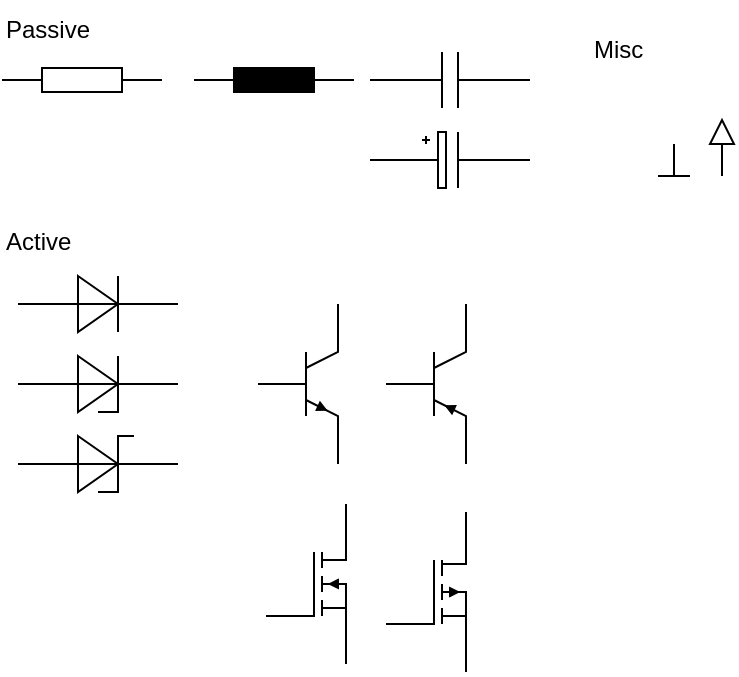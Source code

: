 <mxfile version="24.8.3">
  <diagram name="Seite-1" id="uJF8WzIQmdPLeI6v2VDX">
    <mxGraphModel dx="989" dy="541" grid="1" gridSize="2" guides="1" tooltips="1" connect="1" arrows="1" fold="1" page="1" pageScale="1" pageWidth="827" pageHeight="1169" math="1" shadow="0">
      <root>
        <mxCell id="0" />
        <mxCell id="1" parent="0" />
        <mxCell id="lXGe02pRSFepRyIFXycR-117" value="" style="group" vertex="1" connectable="0" parent="1">
          <mxGeometry x="120" y="42" width="80" height="12" as="geometry" />
        </mxCell>
        <mxCell id="lXGe02pRSFepRyIFXycR-118" value="" style="rounded=0;whiteSpace=wrap;html=1;movable=1;resizable=1;rotatable=1;deletable=1;editable=1;locked=0;connectable=0;container=0;rotation=0;points=[];glass=0;fillColor=#000000;" vertex="1" parent="lXGe02pRSFepRyIFXycR-117">
          <mxGeometry x="20" width="40" height="12" as="geometry" />
        </mxCell>
        <mxCell id="lXGe02pRSFepRyIFXycR-119" value="" style="endArrow=none;html=1;rounded=0;exitX=1;exitY=0.5;exitDx=0;exitDy=0;movable=1;resizable=1;rotatable=1;deletable=1;editable=1;locked=0;connectable=1;" edge="1" parent="lXGe02pRSFepRyIFXycR-117" source="lXGe02pRSFepRyIFXycR-118">
          <mxGeometry width="50" height="50" relative="1" as="geometry">
            <mxPoint x="80" y="76" as="sourcePoint" />
            <mxPoint x="80" y="6" as="targetPoint" />
          </mxGeometry>
        </mxCell>
        <mxCell id="lXGe02pRSFepRyIFXycR-120" value="" style="endArrow=none;html=1;rounded=0;exitX=0;exitY=0.5;exitDx=0;exitDy=0;movable=1;resizable=1;rotatable=1;deletable=1;editable=1;locked=0;connectable=1;" edge="1" parent="lXGe02pRSFepRyIFXycR-117" source="lXGe02pRSFepRyIFXycR-118">
          <mxGeometry width="50" height="50" relative="1" as="geometry">
            <mxPoint x="15" y="6" as="sourcePoint" />
            <mxPoint y="6" as="targetPoint" />
          </mxGeometry>
        </mxCell>
        <mxCell id="lXGe02pRSFepRyIFXycR-121" value="" style="group" vertex="1" connectable="0" parent="1">
          <mxGeometry x="24" y="42" width="80" height="12" as="geometry" />
        </mxCell>
        <mxCell id="lXGe02pRSFepRyIFXycR-122" value="" style="rounded=0;whiteSpace=wrap;html=1;movable=1;resizable=1;rotatable=1;deletable=1;editable=1;locked=0;connectable=0;container=0;rotation=0;points=[];glass=0;fillColor=none;" vertex="1" parent="lXGe02pRSFepRyIFXycR-121">
          <mxGeometry x="20" width="40" height="12" as="geometry" />
        </mxCell>
        <mxCell id="lXGe02pRSFepRyIFXycR-123" value="" style="endArrow=none;html=1;rounded=0;exitX=1;exitY=0.5;exitDx=0;exitDy=0;movable=1;resizable=1;rotatable=1;deletable=1;editable=1;locked=0;connectable=1;" edge="1" parent="lXGe02pRSFepRyIFXycR-121" source="lXGe02pRSFepRyIFXycR-122">
          <mxGeometry width="50" height="50" relative="1" as="geometry">
            <mxPoint x="80" y="76" as="sourcePoint" />
            <mxPoint x="80" y="6" as="targetPoint" />
          </mxGeometry>
        </mxCell>
        <mxCell id="lXGe02pRSFepRyIFXycR-124" value="" style="endArrow=none;html=1;rounded=0;exitX=0;exitY=0.5;exitDx=0;exitDy=0;movable=1;resizable=1;rotatable=1;deletable=1;editable=1;locked=0;connectable=1;" edge="1" parent="lXGe02pRSFepRyIFXycR-121" source="lXGe02pRSFepRyIFXycR-122">
          <mxGeometry width="50" height="50" relative="1" as="geometry">
            <mxPoint x="15" y="6" as="sourcePoint" />
            <mxPoint y="6" as="targetPoint" />
          </mxGeometry>
        </mxCell>
        <mxCell id="lXGe02pRSFepRyIFXycR-125" value="" style="group" vertex="1" connectable="0" parent="1">
          <mxGeometry x="208" y="34" width="80" height="28" as="geometry" />
        </mxCell>
        <mxCell id="lXGe02pRSFepRyIFXycR-126" value="" style="endArrow=none;html=1;rounded=0;movable=1;resizable=1;rotatable=1;deletable=1;editable=1;locked=0;connectable=1;" edge="1" parent="lXGe02pRSFepRyIFXycR-125">
          <mxGeometry width="50" height="50" relative="1" as="geometry">
            <mxPoint x="44" y="14" as="sourcePoint" />
            <mxPoint x="80" y="14" as="targetPoint" />
          </mxGeometry>
        </mxCell>
        <mxCell id="lXGe02pRSFepRyIFXycR-127" value="" style="endArrow=none;html=1;rounded=0;movable=1;resizable=1;rotatable=1;deletable=1;editable=1;locked=0;connectable=1;" edge="1" parent="lXGe02pRSFepRyIFXycR-125">
          <mxGeometry width="50" height="50" relative="1" as="geometry">
            <mxPoint x="36" y="14" as="sourcePoint" />
            <mxPoint y="14" as="targetPoint" />
          </mxGeometry>
        </mxCell>
        <mxCell id="lXGe02pRSFepRyIFXycR-128" value="" style="endArrow=none;html=1;rounded=0;movable=1;resizable=1;rotatable=1;deletable=1;editable=1;locked=0;connectable=1;" edge="1" parent="lXGe02pRSFepRyIFXycR-125">
          <mxGeometry width="50" height="50" relative="1" as="geometry">
            <mxPoint x="36" y="28" as="sourcePoint" />
            <mxPoint x="36" as="targetPoint" />
          </mxGeometry>
        </mxCell>
        <mxCell id="lXGe02pRSFepRyIFXycR-129" value="" style="endArrow=none;html=1;rounded=0;movable=1;resizable=1;rotatable=1;deletable=1;editable=1;locked=0;connectable=1;" edge="1" parent="lXGe02pRSFepRyIFXycR-125">
          <mxGeometry width="50" height="50" relative="1" as="geometry">
            <mxPoint x="44" y="28" as="sourcePoint" />
            <mxPoint x="44" as="targetPoint" />
          </mxGeometry>
        </mxCell>
        <mxCell id="lXGe02pRSFepRyIFXycR-130" value="" style="group" vertex="1" connectable="0" parent="1">
          <mxGeometry x="208" y="74" width="80" height="28" as="geometry" />
        </mxCell>
        <mxCell id="lXGe02pRSFepRyIFXycR-131" value="" style="endArrow=none;html=1;rounded=0;movable=1;resizable=1;rotatable=1;deletable=1;editable=1;locked=0;connectable=1;" edge="1" parent="lXGe02pRSFepRyIFXycR-130">
          <mxGeometry width="50" height="50" relative="1" as="geometry">
            <mxPoint x="44" y="14" as="sourcePoint" />
            <mxPoint x="80" y="14" as="targetPoint" />
          </mxGeometry>
        </mxCell>
        <mxCell id="lXGe02pRSFepRyIFXycR-132" value="" style="endArrow=none;html=1;rounded=0;movable=1;resizable=1;rotatable=1;deletable=1;editable=1;locked=0;connectable=1;" edge="1" parent="lXGe02pRSFepRyIFXycR-130">
          <mxGeometry width="50" height="50" relative="1" as="geometry">
            <mxPoint x="34" y="14" as="sourcePoint" />
            <mxPoint y="14" as="targetPoint" />
          </mxGeometry>
        </mxCell>
        <mxCell id="lXGe02pRSFepRyIFXycR-133" value="" style="endArrow=none;html=1;rounded=0;movable=1;resizable=1;rotatable=1;deletable=1;editable=1;locked=0;connectable=1;" edge="1" parent="lXGe02pRSFepRyIFXycR-130">
          <mxGeometry width="50" height="50" relative="1" as="geometry">
            <mxPoint x="44" y="28" as="sourcePoint" />
            <mxPoint x="44" as="targetPoint" />
          </mxGeometry>
        </mxCell>
        <mxCell id="lXGe02pRSFepRyIFXycR-134" value="" style="rounded=0;whiteSpace=wrap;html=1;fillColor=none;connectable=0;" vertex="1" parent="lXGe02pRSFepRyIFXycR-130">
          <mxGeometry x="34" width="4" height="28" as="geometry" />
        </mxCell>
        <mxCell id="lXGe02pRSFepRyIFXycR-135" value="" style="endArrow=none;html=1;rounded=0;movable=1;resizable=1;rotatable=1;deletable=1;editable=1;locked=0;connectable=1;" edge="1" parent="lXGe02pRSFepRyIFXycR-130">
          <mxGeometry width="50" height="50" relative="1" as="geometry">
            <mxPoint x="28" y="6" as="sourcePoint" />
            <mxPoint x="28" y="2" as="targetPoint" />
          </mxGeometry>
        </mxCell>
        <mxCell id="lXGe02pRSFepRyIFXycR-136" value="" style="endArrow=none;html=1;rounded=0;movable=1;resizable=1;rotatable=1;deletable=1;editable=1;locked=0;connectable=1;" edge="1" parent="lXGe02pRSFepRyIFXycR-130">
          <mxGeometry width="50" height="50" relative="1" as="geometry">
            <mxPoint x="30" y="4" as="sourcePoint" />
            <mxPoint x="26" y="4" as="targetPoint" />
            <Array as="points">
              <mxPoint x="28" y="4" />
            </Array>
          </mxGeometry>
        </mxCell>
        <mxCell id="lXGe02pRSFepRyIFXycR-137" value="" style="group" vertex="1" connectable="0" parent="1">
          <mxGeometry x="32" y="146" width="80" height="28" as="geometry" />
        </mxCell>
        <mxCell id="lXGe02pRSFepRyIFXycR-138" value="" style="endArrow=none;html=1;rounded=0;movable=1;resizable=1;rotatable=1;deletable=1;editable=1;locked=0;connectable=1;" edge="1" parent="lXGe02pRSFepRyIFXycR-137">
          <mxGeometry width="50" height="50" relative="1" as="geometry">
            <mxPoint x="80" y="14" as="sourcePoint" />
            <mxPoint y="14" as="targetPoint" />
          </mxGeometry>
        </mxCell>
        <mxCell id="lXGe02pRSFepRyIFXycR-139" value="" style="endArrow=none;html=1;rounded=0;movable=1;resizable=1;rotatable=1;deletable=1;editable=1;locked=0;connectable=1;" edge="1" parent="lXGe02pRSFepRyIFXycR-137">
          <mxGeometry width="50" height="50" relative="1" as="geometry">
            <mxPoint x="50" y="28" as="sourcePoint" />
            <mxPoint x="50" as="targetPoint" />
          </mxGeometry>
        </mxCell>
        <mxCell id="lXGe02pRSFepRyIFXycR-140" value="" style="triangle;whiteSpace=wrap;html=1;fillColor=none;rounded=0;points=[];connectable=0;" vertex="1" parent="lXGe02pRSFepRyIFXycR-137">
          <mxGeometry x="30" width="20" height="28" as="geometry" />
        </mxCell>
        <mxCell id="lXGe02pRSFepRyIFXycR-141" value="" style="group" vertex="1" connectable="0" parent="1">
          <mxGeometry x="32" y="186" width="80" height="28" as="geometry" />
        </mxCell>
        <mxCell id="lXGe02pRSFepRyIFXycR-142" value="" style="endArrow=none;html=1;rounded=0;movable=1;resizable=1;rotatable=1;deletable=1;editable=1;locked=0;connectable=1;" edge="1" parent="lXGe02pRSFepRyIFXycR-141">
          <mxGeometry width="50" height="50" relative="1" as="geometry">
            <mxPoint x="80" y="14" as="sourcePoint" />
            <mxPoint y="14" as="targetPoint" />
          </mxGeometry>
        </mxCell>
        <mxCell id="lXGe02pRSFepRyIFXycR-143" value="" style="endArrow=none;html=1;rounded=0;movable=1;resizable=1;rotatable=1;deletable=1;editable=1;locked=0;connectable=1;" edge="1" parent="lXGe02pRSFepRyIFXycR-141">
          <mxGeometry width="50" height="50" relative="1" as="geometry">
            <mxPoint x="40" y="28" as="sourcePoint" />
            <mxPoint x="50" as="targetPoint" />
            <Array as="points">
              <mxPoint x="50" y="28" />
            </Array>
          </mxGeometry>
        </mxCell>
        <mxCell id="lXGe02pRSFepRyIFXycR-144" value="" style="triangle;whiteSpace=wrap;html=1;fillColor=none;rounded=0;points=[];connectable=0;container=0;" vertex="1" parent="lXGe02pRSFepRyIFXycR-141">
          <mxGeometry x="30" width="20" height="28" as="geometry" />
        </mxCell>
        <mxCell id="lXGe02pRSFepRyIFXycR-145" value="" style="group" vertex="1" connectable="0" parent="1">
          <mxGeometry x="32" y="226" width="80" height="28" as="geometry" />
        </mxCell>
        <mxCell id="lXGe02pRSFepRyIFXycR-146" value="" style="endArrow=none;html=1;rounded=0;movable=1;resizable=1;rotatable=1;deletable=1;editable=1;locked=0;connectable=1;" edge="1" parent="lXGe02pRSFepRyIFXycR-145">
          <mxGeometry width="50" height="50" relative="1" as="geometry">
            <mxPoint x="80" y="14" as="sourcePoint" />
            <mxPoint y="14" as="targetPoint" />
          </mxGeometry>
        </mxCell>
        <mxCell id="lXGe02pRSFepRyIFXycR-147" value="" style="triangle;whiteSpace=wrap;html=1;fillColor=none;rounded=0;points=[];connectable=0;container=0;" vertex="1" parent="lXGe02pRSFepRyIFXycR-145">
          <mxGeometry x="30" width="20" height="28" as="geometry" />
        </mxCell>
        <mxCell id="lXGe02pRSFepRyIFXycR-148" value="" style="endArrow=none;html=1;rounded=0;movable=1;resizable=1;rotatable=1;deletable=1;editable=1;locked=0;connectable=1;" edge="1" parent="lXGe02pRSFepRyIFXycR-145">
          <mxGeometry width="50" height="50" relative="1" as="geometry">
            <mxPoint x="40" y="28" as="sourcePoint" />
            <mxPoint x="58" as="targetPoint" />
            <Array as="points">
              <mxPoint x="50" y="28" />
              <mxPoint x="50" />
            </Array>
          </mxGeometry>
        </mxCell>
        <mxCell id="lXGe02pRSFepRyIFXycR-149" value="" style="group;flipH=0;flipV=0;" vertex="1" connectable="0" parent="1">
          <mxGeometry x="152" y="160" width="40" height="80" as="geometry" />
        </mxCell>
        <mxCell id="lXGe02pRSFepRyIFXycR-150" value="" style="endArrow=none;html=1;rounded=0;movable=1;resizable=1;rotatable=1;deletable=1;editable=1;locked=0;connectable=1;" edge="1" parent="lXGe02pRSFepRyIFXycR-149">
          <mxGeometry width="50" height="50" relative="1" as="geometry">
            <mxPoint x="24" y="32" as="sourcePoint" />
            <mxPoint x="40" as="targetPoint" />
            <Array as="points">
              <mxPoint x="40" y="24" />
            </Array>
          </mxGeometry>
        </mxCell>
        <mxCell id="lXGe02pRSFepRyIFXycR-151" value="" style="endArrow=none;html=1;rounded=0;movable=1;resizable=1;rotatable=1;deletable=1;editable=1;locked=0;connectable=1;" edge="1" parent="lXGe02pRSFepRyIFXycR-149">
          <mxGeometry width="50" height="50" relative="1" as="geometry">
            <mxPoint x="24" y="48" as="sourcePoint" />
            <mxPoint x="40" y="80" as="targetPoint" />
            <Array as="points">
              <mxPoint x="40" y="56" />
            </Array>
          </mxGeometry>
        </mxCell>
        <mxCell id="lXGe02pRSFepRyIFXycR-152" value="" style="endArrow=none;html=1;rounded=0;movable=1;resizable=1;rotatable=1;deletable=1;editable=1;locked=0;connectable=1;" edge="1" parent="lXGe02pRSFepRyIFXycR-149">
          <mxGeometry width="50" height="50" relative="1" as="geometry">
            <mxPoint x="24" y="40" as="sourcePoint" />
            <mxPoint y="40" as="targetPoint" />
          </mxGeometry>
        </mxCell>
        <mxCell id="lXGe02pRSFepRyIFXycR-153" value="" style="endArrow=none;html=1;rounded=0;movable=1;resizable=1;rotatable=1;deletable=1;editable=1;locked=0;connectable=1;" edge="1" parent="lXGe02pRSFepRyIFXycR-149">
          <mxGeometry width="50" height="50" relative="1" as="geometry">
            <mxPoint x="24" y="56" as="sourcePoint" />
            <mxPoint x="24" y="24" as="targetPoint" />
          </mxGeometry>
        </mxCell>
        <mxCell id="lXGe02pRSFepRyIFXycR-154" value="" style="triangle;whiteSpace=wrap;html=1;fillColor=#000000;connectable=0;rotation=25;" vertex="1" parent="lXGe02pRSFepRyIFXycR-149">
          <mxGeometry x="30" y="50" width="4" height="4" as="geometry" />
        </mxCell>
        <mxCell id="lXGe02pRSFepRyIFXycR-155" value="" style="group;flipH=0;flipV=0;" vertex="1" connectable="0" parent="1">
          <mxGeometry x="216" y="160" width="40" height="80" as="geometry" />
        </mxCell>
        <mxCell id="lXGe02pRSFepRyIFXycR-156" value="" style="endArrow=none;html=1;rounded=0;movable=1;resizable=1;rotatable=1;deletable=1;editable=1;locked=0;connectable=1;" edge="1" parent="lXGe02pRSFepRyIFXycR-155">
          <mxGeometry width="50" height="50" relative="1" as="geometry">
            <mxPoint x="24" y="32" as="sourcePoint" />
            <mxPoint x="40" as="targetPoint" />
            <Array as="points">
              <mxPoint x="40" y="24" />
            </Array>
          </mxGeometry>
        </mxCell>
        <mxCell id="lXGe02pRSFepRyIFXycR-157" value="" style="endArrow=none;html=1;rounded=0;movable=1;resizable=1;rotatable=1;deletable=1;editable=1;locked=0;connectable=1;" edge="1" parent="lXGe02pRSFepRyIFXycR-155">
          <mxGeometry width="50" height="50" relative="1" as="geometry">
            <mxPoint x="24" y="48" as="sourcePoint" />
            <mxPoint x="40" y="80" as="targetPoint" />
            <Array as="points">
              <mxPoint x="40" y="56" />
            </Array>
          </mxGeometry>
        </mxCell>
        <mxCell id="lXGe02pRSFepRyIFXycR-158" value="" style="endArrow=none;html=1;rounded=0;movable=1;resizable=1;rotatable=1;deletable=1;editable=1;locked=0;connectable=1;" edge="1" parent="lXGe02pRSFepRyIFXycR-155">
          <mxGeometry width="50" height="50" relative="1" as="geometry">
            <mxPoint x="24" y="40" as="sourcePoint" />
            <mxPoint y="40" as="targetPoint" />
          </mxGeometry>
        </mxCell>
        <mxCell id="lXGe02pRSFepRyIFXycR-159" value="" style="endArrow=none;html=1;rounded=0;movable=1;resizable=1;rotatable=1;deletable=1;editable=1;locked=0;connectable=1;" edge="1" parent="lXGe02pRSFepRyIFXycR-155">
          <mxGeometry width="50" height="50" relative="1" as="geometry">
            <mxPoint x="24" y="56" as="sourcePoint" />
            <mxPoint x="24" y="24" as="targetPoint" />
          </mxGeometry>
        </mxCell>
        <mxCell id="lXGe02pRSFepRyIFXycR-160" value="" style="triangle;whiteSpace=wrap;html=1;fillColor=#000000;connectable=0;rotation=25;flipH=1;container=0;" vertex="1" parent="lXGe02pRSFepRyIFXycR-155">
          <mxGeometry x="30" y="50" width="4" height="4" as="geometry" />
        </mxCell>
        <mxCell id="lXGe02pRSFepRyIFXycR-161" value="" style="group" vertex="1" connectable="0" parent="1">
          <mxGeometry x="156" y="260" width="40" height="80" as="geometry" />
        </mxCell>
        <mxCell id="lXGe02pRSFepRyIFXycR-162" value="" style="endArrow=none;html=1;rounded=0;movable=1;resizable=1;rotatable=1;deletable=1;editable=1;locked=0;connectable=1;" edge="1" parent="lXGe02pRSFepRyIFXycR-161">
          <mxGeometry width="50" height="50" relative="1" as="geometry">
            <mxPoint x="28" y="28" as="sourcePoint" />
            <mxPoint x="40" as="targetPoint" />
            <Array as="points">
              <mxPoint x="40" y="28" />
            </Array>
          </mxGeometry>
        </mxCell>
        <mxCell id="lXGe02pRSFepRyIFXycR-163" value="" style="endArrow=none;html=1;rounded=0;movable=1;resizable=1;rotatable=1;deletable=1;editable=1;locked=0;connectable=1;" edge="1" parent="lXGe02pRSFepRyIFXycR-161">
          <mxGeometry width="50" height="50" relative="1" as="geometry">
            <mxPoint x="28" y="52" as="sourcePoint" />
            <mxPoint x="40" y="80" as="targetPoint" />
            <Array as="points">
              <mxPoint x="40" y="52" />
            </Array>
          </mxGeometry>
        </mxCell>
        <mxCell id="lXGe02pRSFepRyIFXycR-164" value="" style="endArrow=none;html=1;rounded=0;movable=1;resizable=1;rotatable=1;deletable=1;editable=1;locked=0;connectable=1;" edge="1" parent="lXGe02pRSFepRyIFXycR-161">
          <mxGeometry width="50" height="50" relative="1" as="geometry">
            <mxPoint y="56" as="sourcePoint" />
            <mxPoint x="24" y="24" as="targetPoint" />
            <Array as="points">
              <mxPoint x="24" y="56" />
            </Array>
          </mxGeometry>
        </mxCell>
        <mxCell id="lXGe02pRSFepRyIFXycR-165" value="" style="triangle;whiteSpace=wrap;html=1;fillColor=#000000;connectable=0;rotation=0;flipH=1;container=0;" vertex="1" parent="lXGe02pRSFepRyIFXycR-161">
          <mxGeometry x="32" y="38" width="4" height="4" as="geometry" />
        </mxCell>
        <mxCell id="lXGe02pRSFepRyIFXycR-166" value="" style="endArrow=none;html=1;rounded=0;movable=1;resizable=1;rotatable=1;deletable=1;editable=1;locked=0;connectable=1;" edge="1" parent="lXGe02pRSFepRyIFXycR-161">
          <mxGeometry width="50" height="50" relative="1" as="geometry">
            <mxPoint x="28" y="40" as="sourcePoint" />
            <mxPoint x="40" y="52" as="targetPoint" />
            <Array as="points">
              <mxPoint x="40" y="40" />
            </Array>
          </mxGeometry>
        </mxCell>
        <mxCell id="lXGe02pRSFepRyIFXycR-167" value="" style="endArrow=none;html=1;rounded=0;movable=1;resizable=1;rotatable=1;deletable=1;editable=1;locked=0;connectable=1;" edge="1" parent="lXGe02pRSFepRyIFXycR-161">
          <mxGeometry width="50" height="50" relative="1" as="geometry">
            <mxPoint x="28" y="32" as="sourcePoint" />
            <mxPoint x="28" y="24" as="targetPoint" />
          </mxGeometry>
        </mxCell>
        <mxCell id="lXGe02pRSFepRyIFXycR-168" value="" style="endArrow=none;html=1;rounded=0;movable=1;resizable=1;rotatable=1;deletable=1;editable=1;locked=0;connectable=1;" edge="1" parent="lXGe02pRSFepRyIFXycR-161">
          <mxGeometry width="50" height="50" relative="1" as="geometry">
            <mxPoint x="28" y="44" as="sourcePoint" />
            <mxPoint x="28" y="36" as="targetPoint" />
          </mxGeometry>
        </mxCell>
        <mxCell id="lXGe02pRSFepRyIFXycR-169" value="" style="endArrow=none;html=1;rounded=0;movable=1;resizable=1;rotatable=1;deletable=1;editable=1;locked=0;connectable=1;" edge="1" parent="lXGe02pRSFepRyIFXycR-161">
          <mxGeometry width="50" height="50" relative="1" as="geometry">
            <mxPoint x="28" y="56" as="sourcePoint" />
            <mxPoint x="28" y="48" as="targetPoint" />
          </mxGeometry>
        </mxCell>
        <mxCell id="lXGe02pRSFepRyIFXycR-170" value="" style="group" vertex="1" connectable="0" parent="1">
          <mxGeometry x="216" y="264" width="40" height="80" as="geometry" />
        </mxCell>
        <mxCell id="lXGe02pRSFepRyIFXycR-171" value="" style="endArrow=none;html=1;rounded=0;movable=1;resizable=1;rotatable=1;deletable=1;editable=1;locked=0;connectable=1;" edge="1" parent="lXGe02pRSFepRyIFXycR-170">
          <mxGeometry width="50" height="50" relative="1" as="geometry">
            <mxPoint x="28" y="26" as="sourcePoint" />
            <mxPoint x="40" as="targetPoint" />
            <Array as="points">
              <mxPoint x="40" y="26" />
            </Array>
          </mxGeometry>
        </mxCell>
        <mxCell id="lXGe02pRSFepRyIFXycR-172" value="" style="endArrow=none;html=1;rounded=0;movable=1;resizable=1;rotatable=1;deletable=1;editable=1;locked=0;connectable=1;" edge="1" parent="lXGe02pRSFepRyIFXycR-170">
          <mxGeometry width="50" height="50" relative="1" as="geometry">
            <mxPoint x="28" y="52" as="sourcePoint" />
            <mxPoint x="40" y="80" as="targetPoint" />
            <Array as="points">
              <mxPoint x="40" y="52" />
            </Array>
          </mxGeometry>
        </mxCell>
        <mxCell id="lXGe02pRSFepRyIFXycR-173" value="" style="endArrow=none;html=1;rounded=0;movable=1;resizable=1;rotatable=1;deletable=1;editable=1;locked=0;connectable=1;" edge="1" parent="lXGe02pRSFepRyIFXycR-170">
          <mxGeometry width="50" height="50" relative="1" as="geometry">
            <mxPoint y="56" as="sourcePoint" />
            <mxPoint x="24" y="24" as="targetPoint" />
            <Array as="points">
              <mxPoint x="24" y="56" />
            </Array>
          </mxGeometry>
        </mxCell>
        <mxCell id="lXGe02pRSFepRyIFXycR-174" value="" style="triangle;whiteSpace=wrap;html=1;fillColor=#000000;connectable=0;rotation=0;flipH=0;container=0;flipV=1;" vertex="1" parent="lXGe02pRSFepRyIFXycR-170">
          <mxGeometry x="32" y="38" width="4" height="4" as="geometry" />
        </mxCell>
        <mxCell id="lXGe02pRSFepRyIFXycR-175" value="" style="endArrow=none;html=1;rounded=0;movable=1;resizable=1;rotatable=1;deletable=1;editable=1;locked=0;connectable=1;" edge="1" parent="lXGe02pRSFepRyIFXycR-170">
          <mxGeometry width="50" height="50" relative="1" as="geometry">
            <mxPoint x="28" y="40" as="sourcePoint" />
            <mxPoint x="40" y="52" as="targetPoint" />
            <Array as="points">
              <mxPoint x="40" y="40" />
            </Array>
          </mxGeometry>
        </mxCell>
        <mxCell id="lXGe02pRSFepRyIFXycR-176" value="" style="endArrow=none;html=1;rounded=0;movable=1;resizable=1;rotatable=1;deletable=1;editable=1;locked=0;connectable=1;" edge="1" parent="lXGe02pRSFepRyIFXycR-170">
          <mxGeometry width="50" height="50" relative="1" as="geometry">
            <mxPoint x="28" y="32" as="sourcePoint" />
            <mxPoint x="28" y="24" as="targetPoint" />
          </mxGeometry>
        </mxCell>
        <mxCell id="lXGe02pRSFepRyIFXycR-177" value="" style="endArrow=none;html=1;rounded=0;movable=1;resizable=1;rotatable=1;deletable=1;editable=1;locked=0;connectable=1;" edge="1" parent="lXGe02pRSFepRyIFXycR-170">
          <mxGeometry width="50" height="50" relative="1" as="geometry">
            <mxPoint x="28" y="44" as="sourcePoint" />
            <mxPoint x="28" y="36" as="targetPoint" />
          </mxGeometry>
        </mxCell>
        <mxCell id="lXGe02pRSFepRyIFXycR-178" value="" style="endArrow=none;html=1;rounded=0;movable=1;resizable=1;rotatable=1;deletable=1;editable=1;locked=0;connectable=1;" edge="1" parent="lXGe02pRSFepRyIFXycR-170">
          <mxGeometry width="50" height="50" relative="1" as="geometry">
            <mxPoint x="28" y="56" as="sourcePoint" />
            <mxPoint x="28" y="48" as="targetPoint" />
          </mxGeometry>
        </mxCell>
        <mxCell id="lXGe02pRSFepRyIFXycR-179" value="" style="group" vertex="1" connectable="0" parent="1">
          <mxGeometry x="378" y="68" width="12" height="28" as="geometry" />
        </mxCell>
        <mxCell id="lXGe02pRSFepRyIFXycR-180" value="" style="endArrow=none;html=1;rounded=0;" edge="1" parent="lXGe02pRSFepRyIFXycR-179">
          <mxGeometry width="50" height="50" relative="1" as="geometry">
            <mxPoint x="6" y="28" as="sourcePoint" />
            <mxPoint x="6" y="12" as="targetPoint" />
          </mxGeometry>
        </mxCell>
        <mxCell id="lXGe02pRSFepRyIFXycR-181" value="" style="endArrow=none;html=1;rounded=0;" edge="1" parent="lXGe02pRSFepRyIFXycR-179">
          <mxGeometry width="50" height="50" relative="1" as="geometry">
            <mxPoint x="6" y="12" as="sourcePoint" />
            <mxPoint x="6" y="12" as="targetPoint" />
            <Array as="points">
              <mxPoint x="12" y="12" />
              <mxPoint x="6" />
              <mxPoint y="12" />
            </Array>
          </mxGeometry>
        </mxCell>
        <mxCell id="lXGe02pRSFepRyIFXycR-182" value="" style="group" vertex="1" connectable="0" parent="1">
          <mxGeometry x="352" y="80" width="16" height="16" as="geometry" />
        </mxCell>
        <mxCell id="lXGe02pRSFepRyIFXycR-183" value="" style="endArrow=none;html=1;rounded=0;" edge="1" parent="lXGe02pRSFepRyIFXycR-182">
          <mxGeometry width="50" height="50" relative="1" as="geometry">
            <mxPoint x="8" y="16" as="sourcePoint" />
            <mxPoint x="8" as="targetPoint" />
          </mxGeometry>
        </mxCell>
        <mxCell id="lXGe02pRSFepRyIFXycR-184" value="" style="endArrow=none;html=1;rounded=0;" edge="1" parent="lXGe02pRSFepRyIFXycR-182">
          <mxGeometry width="50" height="50" relative="1" as="geometry">
            <mxPoint x="16" y="16" as="sourcePoint" />
            <mxPoint y="16" as="targetPoint" />
          </mxGeometry>
        </mxCell>
        <mxCell id="lXGe02pRSFepRyIFXycR-189" value="Passive" style="text;html=1;align=left;verticalAlign=middle;whiteSpace=wrap;rounded=0;" vertex="1" parent="1">
          <mxGeometry x="24" y="8" width="60" height="30" as="geometry" />
        </mxCell>
        <mxCell id="lXGe02pRSFepRyIFXycR-190" value="Active" style="text;html=1;align=left;verticalAlign=middle;whiteSpace=wrap;rounded=0;" vertex="1" parent="1">
          <mxGeometry x="24" y="114" width="60" height="30" as="geometry" />
        </mxCell>
        <mxCell id="lXGe02pRSFepRyIFXycR-192" value="Misc" style="text;html=1;align=left;verticalAlign=middle;whiteSpace=wrap;rounded=0;" vertex="1" parent="1">
          <mxGeometry x="318" y="18" width="60" height="30" as="geometry" />
        </mxCell>
      </root>
    </mxGraphModel>
  </diagram>
</mxfile>

